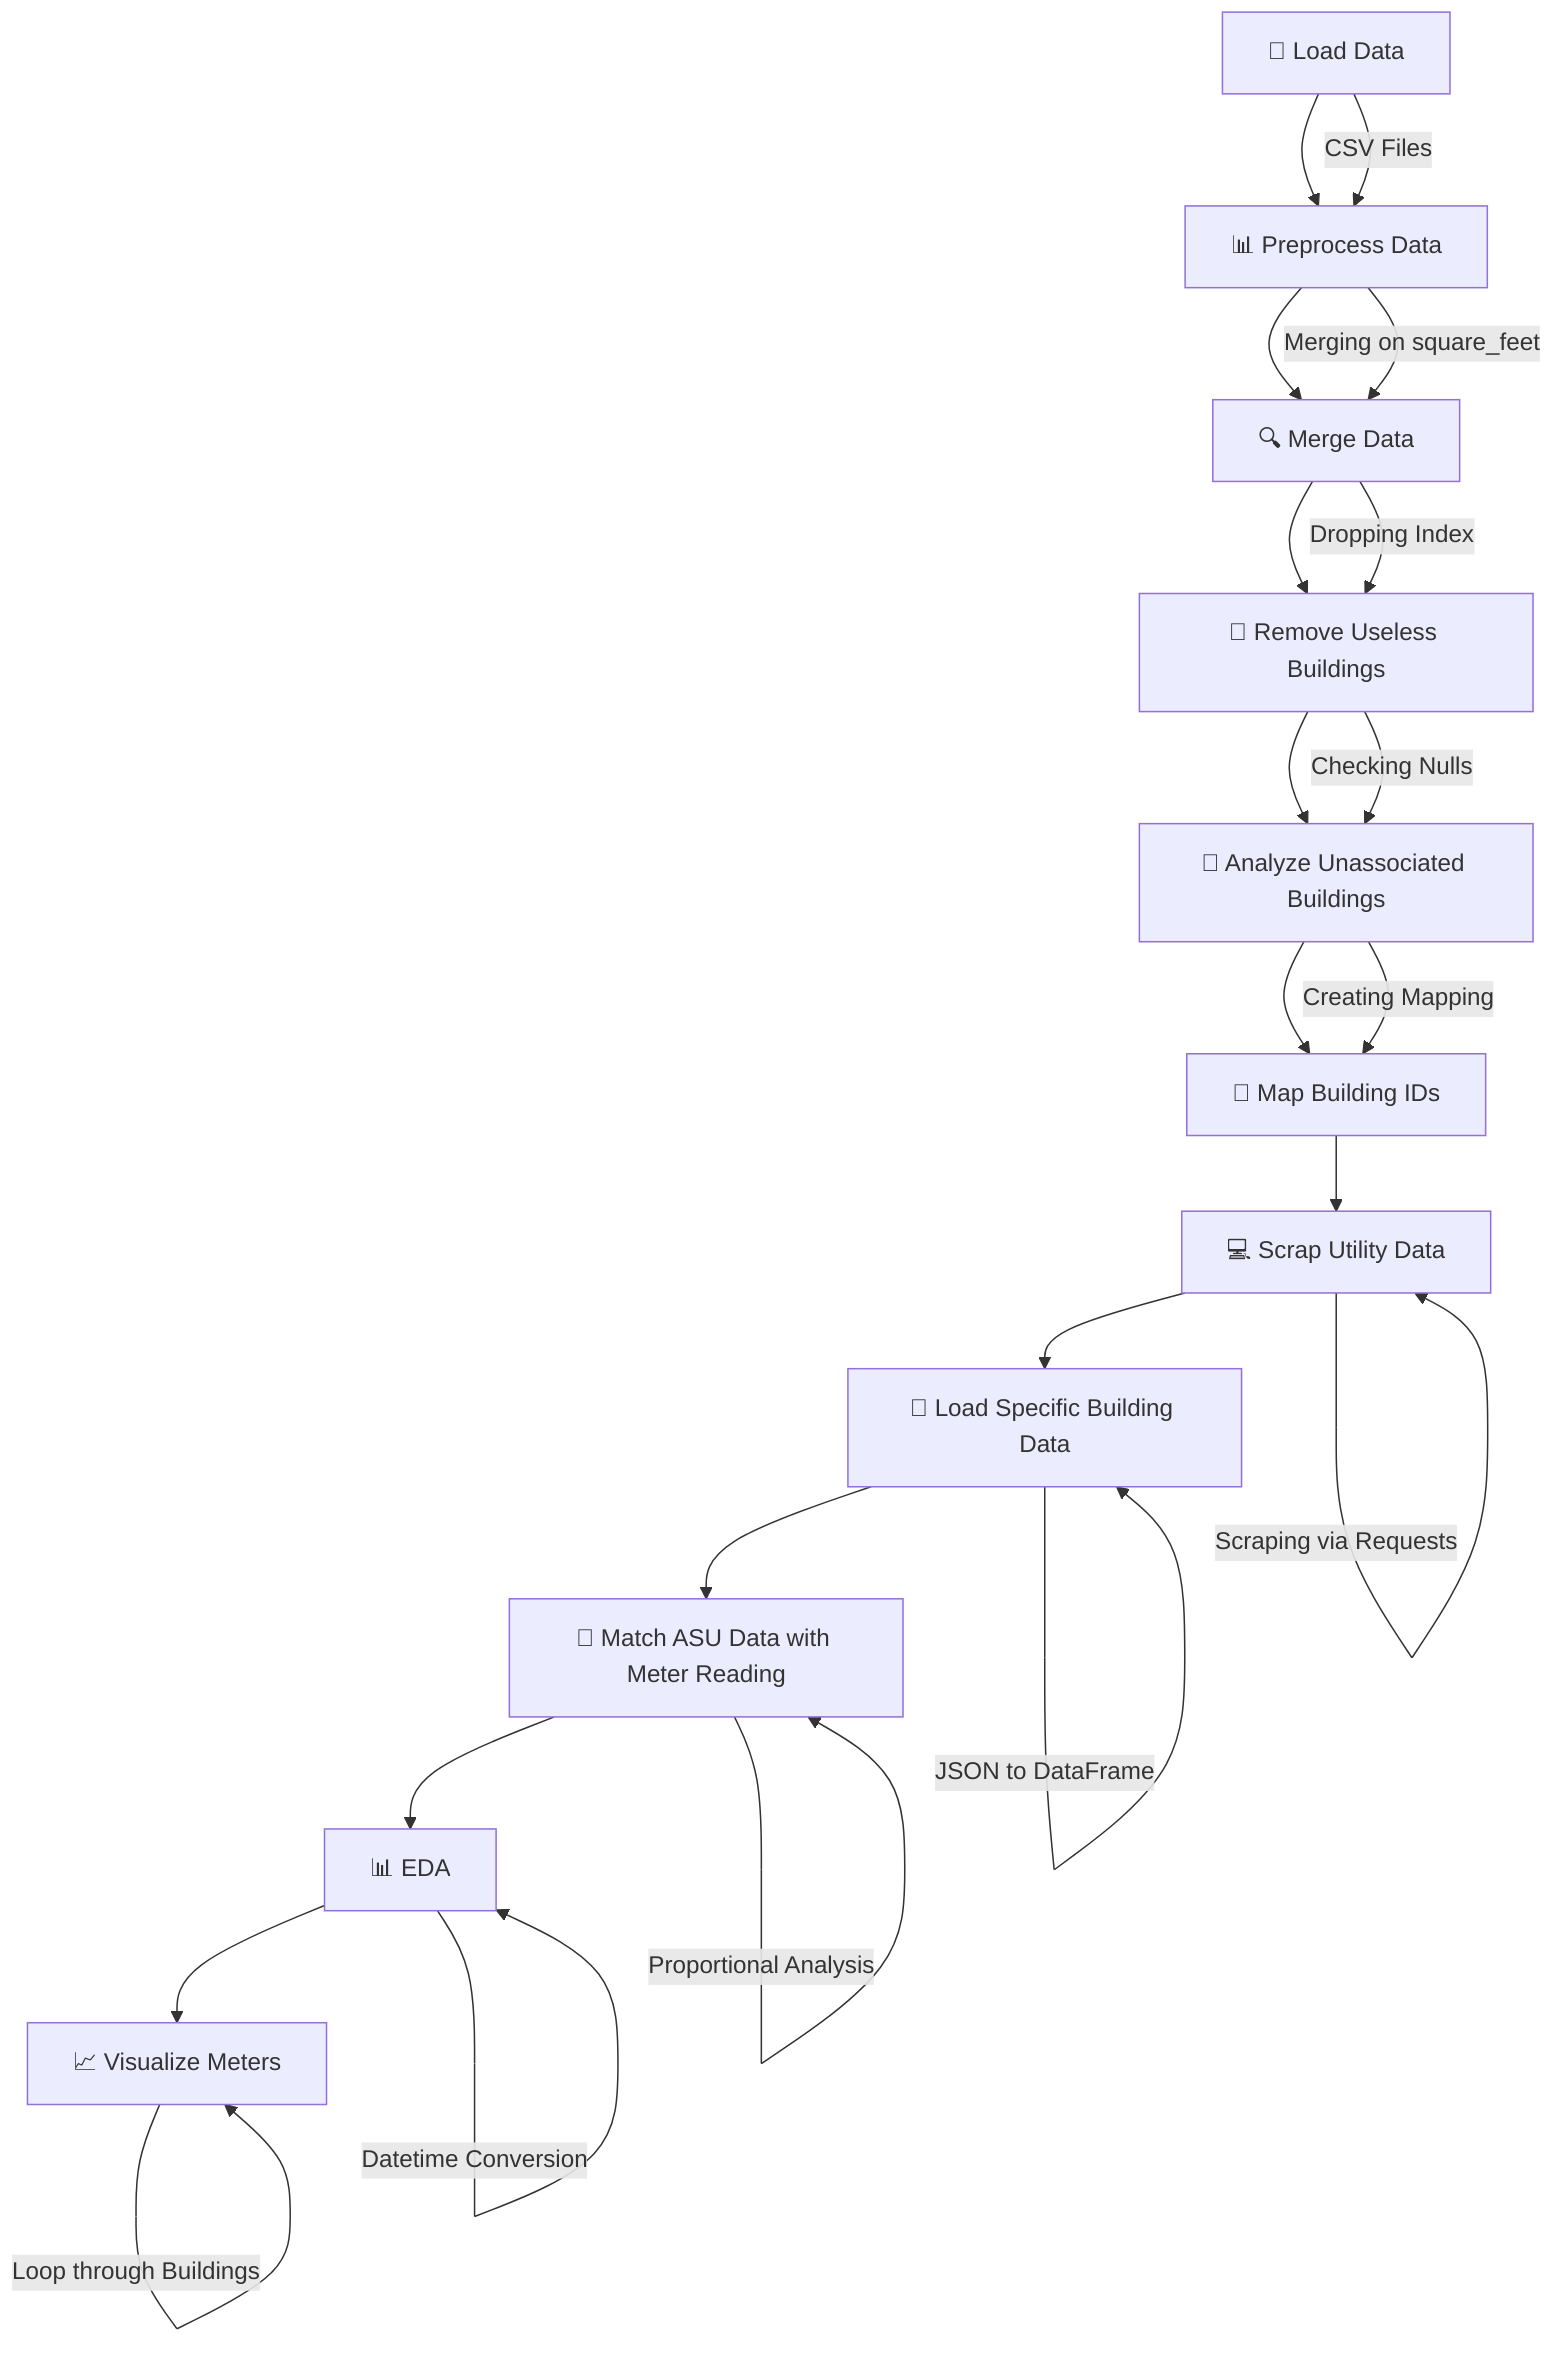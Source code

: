 flowchart TD
    A["📂 Load Data"] --> B["📊 Preprocess Data"]
    B --> C["🔍 Merge Data"]
    C --> D["🚫 Remove Useless Buildings"]
    D --> E["🤔 Analyze Unassociated Buildings"]
    E --> F["🔄 Map Building IDs"]
    F --> G["💻 Scrap Utility Data"]
    G --> H["🏢 Load Specific Building Data"]
    H --> I["🔄 Match ASU Data with Meter Reading"]
    I --> J["📊 EDA"]
    J --> K["📈 Visualize Meters"]
    
    A -->|CSV Files| B
    B -->|Merging on square_feet| C
    C -->|Dropping Index| D
    D -->|Checking Nulls| E
    E -->|Creating Mapping| F
    G -->|Scraping via Requests| G
    H -->|JSON to DataFrame| H
    I -->|Proportional Analysis| I
    J -->|Datetime Conversion| J
    K -->|Loop through Buildings| K